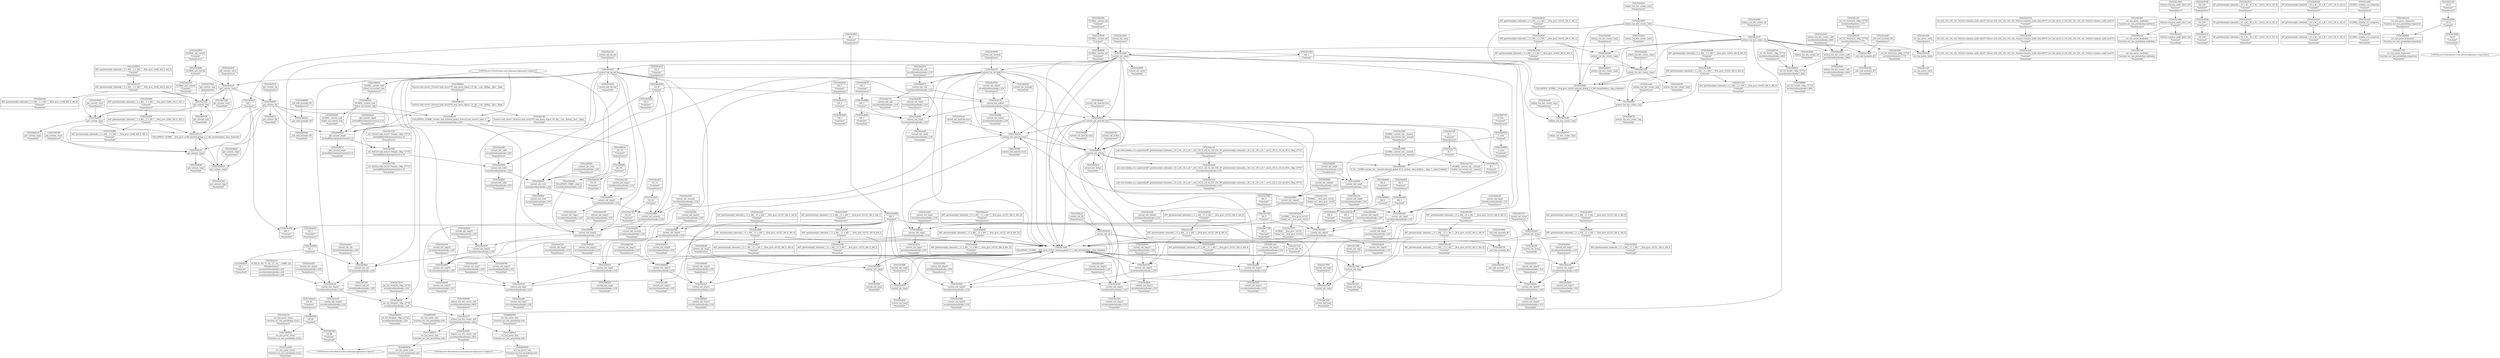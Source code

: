 digraph {
	CE0x7444a40 [shape=record,shape=Mrecord,label="{CE0x7444a40|i16_49|*Constant*|*SummSource*}"]
	CE0x54e6470 [shape=record,shape=Mrecord,label="{CE0x54e6470|selinux_tun_dev_create:_tmp2|*SummSink*}"]
	CE0x54c1640 [shape=record,shape=Mrecord,label="{CE0x54c1640|%struct.common_audit_data*_null|*Constant*}"]
	CE0x54e7510 [shape=record,shape=Mrecord,label="{CE0x54e7510|GLOBAL:___llvm_gcov_ctr125|Global_var:__llvm_gcov_ctr125|*SummSource*}"]
	CE0x54f1ef0 [shape=record,shape=Mrecord,label="{CE0x54f1ef0|current_sid:_if.end|*SummSink*}"]
	CE0x54cea60 [shape=record,shape=Mrecord,label="{CE0x54cea60|current_sid:_tmp7|security/selinux/hooks.c,218|*SummSink*}"]
	CE0x54e9100 [shape=record,shape=Mrecord,label="{CE0x54e9100|current_sid:_tmp22|security/selinux/hooks.c,218|*SummSource*}"]
	CE0x54cf9c0 [shape=record,shape=Mrecord,label="{CE0x54cf9c0|i64_1|*Constant*}"]
	CE0x54c1ae0 [shape=record,shape=Mrecord,label="{CE0x54c1ae0|selinux_tun_dev_create:_tmp|*SummSource*}"]
	CE0x54fe560 [shape=record,shape=Mrecord,label="{CE0x54fe560|i16_49|*Constant*|*SummSink*}"]
	CE0x54e7670 [shape=record,shape=Mrecord,label="{CE0x54e7670|GLOBAL:___llvm_gcov_ctr125|Global_var:__llvm_gcov_ctr125|*SummSink*}"]
	CE0x54ea4e0 [shape=record,shape=Mrecord,label="{CE0x54ea4e0|i32_22|*Constant*}"]
	CE0x54cbbf0 [shape=record,shape=Mrecord,label="{CE0x54cbbf0|i64_2|*Constant*|*SummSink*}"]
	CE0x54e99a0 [shape=record,shape=Mrecord,label="{CE0x54e99a0|i32_1|*Constant*}"]
	CE0x54c8700 [shape=record,shape=Mrecord,label="{CE0x54c8700|i32_218|*Constant*|*SummSource*}"]
	CE0x54d1120 [shape=record,shape=Mrecord,label="{CE0x54d1120|current_sid:_tmp21|security/selinux/hooks.c,218|*SummSource*}"]
	CE0x54dbe20 [shape=record,shape=Mrecord,label="{CE0x54dbe20|i8_1|*Constant*|*SummSink*}"]
	CE0x54e0b50 [shape=record,shape=Mrecord,label="{CE0x54e0b50|selinux_tun_dev_create:_entry|*SummSource*}"]
	CE0x54ca0e0 [shape=record,shape=Mrecord,label="{CE0x54ca0e0|current_sid:_tmp3|*SummSink*}"]
	CE0x54d0620 [shape=record,shape=Mrecord,label="{CE0x54d0620|i1_true|*Constant*}"]
	CE0x54e5f80 [shape=record,shape=Mrecord,label="{CE0x54e5f80|i8*_getelementptr_inbounds_(_45_x_i8_,_45_x_i8_*_.str12,_i32_0,_i32_0)|*Constant*|*SummSink*}"]
	CE0x54fadc0 [shape=record,shape=Mrecord,label="{CE0x54fadc0|%struct.common_audit_data*_null|*Constant*|*SummSink*}"]
	CE0x54d1660 [shape=record,shape=Mrecord,label="{CE0x54d1660|current_sid:_tmp11|security/selinux/hooks.c,218|*SummSink*}"]
	CE0x54e8e60 [shape=record,shape=Mrecord,label="{CE0x54e8e60|COLLAPSED:_CMRE:_elem_0::|security/selinux/hooks.c,218}"]
	CE0x54c3b40 [shape=record,shape=Mrecord,label="{CE0x54c3b40|i64*_getelementptr_inbounds_(_2_x_i64_,_2_x_i64_*___llvm_gcov_ctr410,_i64_0,_i64_0)|*Constant*}"]
	CE0x54d0780 [shape=record,shape=Mrecord,label="{CE0x54d0780|i1_true|*Constant*|*SummSource*}"]
	CE0x54ca500 [shape=record,shape=Mrecord,label="{CE0x54ca500|i64_1|*Constant*|*SummSink*}"]
	CE0x54e8a60 [shape=record,shape=Mrecord,label="{CE0x54e8a60|GLOBAL:_current_task|Global_var:current_task|*SummSink*}"]
	CE0x54ce930 [shape=record,shape=Mrecord,label="{CE0x54ce930|current_sid:_tmp7|security/selinux/hooks.c,218|*SummSource*}"]
	CE0x54eb310 [shape=record,shape=Mrecord,label="{CE0x54eb310|0:_i32,_4:_i32,_8:_i32,_12:_i32,_:_CMRE_4,8_|*MultipleSource*|security/selinux/hooks.c,218|security/selinux/hooks.c,218|security/selinux/hooks.c,220}"]
	CE0x5506310 [shape=record,shape=Mrecord,label="{CE0x5506310|get_current:_tmp2}"]
	CE0x54eb120 [shape=record,shape=Mrecord,label="{CE0x54eb120|i64*_getelementptr_inbounds_(_2_x_i64_,_2_x_i64_*___llvm_gcov_ctr98,_i64_0,_i64_0)|*Constant*}"]
	CE0x54c6f20 [shape=record,shape=Mrecord,label="{CE0x54c6f20|i64*_getelementptr_inbounds_(_11_x_i64_,_11_x_i64_*___llvm_gcov_ctr125,_i64_0,_i64_6)|*Constant*|*SummSink*}"]
	CE0x54e4d40 [shape=record,shape=Mrecord,label="{CE0x54e4d40|i32_0|*Constant*}"]
	CE0x54f1c80 [shape=record,shape=Mrecord,label="{CE0x54f1c80|%struct.task_struct*_(%struct.task_struct**)*_asm_movq_%gs:$_1:P_,$0_,_r,im,_dirflag_,_fpsr_,_flags_|*SummSink*}"]
	CE0x54e9780 [shape=record,shape=Mrecord,label="{CE0x54e9780|current_sid:_tmp23|security/selinux/hooks.c,218|*SummSink*}"]
	CE0x54c85d0 [shape=record,shape=Mrecord,label="{CE0x54c85d0|i32_218|*Constant*}"]
	CE0x54d4260 [shape=record,shape=Mrecord,label="{CE0x54d4260|selinux_tun_dev_create:_tmp2}"]
	CE0x54c1820 [shape=record,shape=Mrecord,label="{CE0x54c1820|current_sid:_entry|*SummSource*}"]
	CE0x54c0990 [shape=record,shape=Mrecord,label="{CE0x54c0990|current_sid:_entry|*SummSink*}"]
	CE0x54cb830 [shape=record,shape=Mrecord,label="{CE0x54cb830|i64*_getelementptr_inbounds_(_11_x_i64_,_11_x_i64_*___llvm_gcov_ctr125,_i64_0,_i64_9)|*Constant*|*SummSource*}"]
	CE0x54e7920 [shape=record,shape=Mrecord,label="{CE0x54e7920|selinux_tun_dev_create:_tmp3}"]
	CE0x54f23a0 [shape=record,shape=Mrecord,label="{CE0x54f23a0|current_sid:_do.body|*SummSink*}"]
	CE0x54cd7c0 [shape=record,shape=Mrecord,label="{CE0x54cd7c0|i64_2|*Constant*}"]
	CE0x54f0460 [shape=record,shape=Mrecord,label="{CE0x54f0460|current_sid:_cred|security/selinux/hooks.c,218|*SummSource*}"]
	CE0x54d4060 [shape=record,shape=Mrecord,label="{CE0x54d4060|i64*_getelementptr_inbounds_(_11_x_i64_,_11_x_i64_*___llvm_gcov_ctr125,_i64_0,_i64_8)|*Constant*|*SummSink*}"]
	CE0x6893f90 [shape=record,shape=Mrecord,label="{CE0x6893f90|avc_has_perm:_ssid|Function::avc_has_perm&Arg::ssid::|*SummSource*}"]
	CE0x54f8bb0 [shape=record,shape=Mrecord,label="{CE0x54f8bb0|i64_4|*Constant*}"]
	CE0x54cbc60 [shape=record,shape=Mrecord,label="{CE0x54cbc60|current_sid:_tmp4|security/selinux/hooks.c,218|*SummSource*}"]
	CE0x54cfef0 [shape=record,shape=Mrecord,label="{CE0x54cfef0|i32_(i32,_i32,_i16,_i32,_%struct.common_audit_data*)*_bitcast_(i32_(i32,_i32,_i16,_i32,_%struct.common_audit_data.495*)*_avc_has_perm_to_i32_(i32,_i32,_i16,_i32,_%struct.common_audit_data*)*)|*Constant*}"]
	CE0x54cb0e0 [shape=record,shape=Mrecord,label="{CE0x54cb0e0|current_sid:_do.end}"]
	CE0x54db840 [shape=record,shape=Mrecord,label="{CE0x54db840|current_sid:_tmp13|security/selinux/hooks.c,218}"]
	CE0x54d9900 [shape=record,shape=Mrecord,label="{CE0x54d9900|_call_void_mcount()_#3|*SummSink*}"]
	CE0x54e5360 [shape=record,shape=Mrecord,label="{CE0x54e5360|get_current:_entry|*SummSink*}"]
	CE0x54e23f0 [shape=record,shape=Mrecord,label="{CE0x54e23f0|i8_1|*Constant*|*SummSource*}"]
	CE0x54d02f0 [shape=record,shape=Mrecord,label="{CE0x54d02f0|_ret_i32_%tmp24,_!dbg_!27742|security/selinux/hooks.c,220}"]
	CE0x54e3a70 [shape=record,shape=Mrecord,label="{CE0x54e3a70|selinux_tun_dev_create:_call|security/selinux/hooks.c,4652}"]
	CE0x54f8b40 [shape=record,shape=Mrecord,label="{CE0x54f8b40|current_sid:_tmp5|security/selinux/hooks.c,218}"]
	CE0x54e6670 [shape=record,shape=Mrecord,label="{CE0x54e6670|current_sid:_tmp20|security/selinux/hooks.c,218|*SummSink*}"]
	CE0x54c2b30 [shape=record,shape=Mrecord,label="{CE0x54c2b30|avc_has_perm:_tclass|Function::avc_has_perm&Arg::tclass::|*SummSink*}"]
	CE0x54cfbe0 [shape=record,shape=Mrecord,label="{CE0x54cfbe0|current_sid:_land.lhs.true|*SummSource*}"]
	CE0x54c9880 [shape=record,shape=Mrecord,label="{CE0x54c9880|i64_3|*Constant*}"]
	CE0x54f4940 [shape=record,shape=Mrecord,label="{CE0x54f4940|current_sid:_tmp9|security/selinux/hooks.c,218}"]
	CE0x54e3720 [shape=record,shape=Mrecord,label="{CE0x54e3720|GLOBAL:_current_sid.__warned|Global_var:current_sid.__warned|*SummSink*}"]
	CE0x54e0830 [shape=record,shape=Mrecord,label="{CE0x54e0830|current_sid:_tmp15|security/selinux/hooks.c,218|*SummSource*}"]
	CE0x54e2060 [shape=record,shape=Mrecord,label="{CE0x54e2060|current_sid:_tmp16|security/selinux/hooks.c,218|*SummSink*}"]
	CE0x54ef360 [shape=record,shape=Mrecord,label="{CE0x54ef360|i64*_getelementptr_inbounds_(_2_x_i64_,_2_x_i64_*___llvm_gcov_ctr98,_i64_0,_i64_1)|*Constant*}"]
	CE0x54f1e30 [shape=record,shape=Mrecord,label="{CE0x54f1e30|current_sid:_if.end|*SummSource*}"]
	CE0x54d08f0 [shape=record,shape=Mrecord,label="{CE0x54d08f0|i1_true|*Constant*|*SummSink*}"]
	CE0x54e2bc0 [shape=record,shape=Mrecord,label="{CE0x54e2bc0|get_current:_entry|*SummSource*}"]
	CE0x54ff7c0 [shape=record,shape=Mrecord,label="{CE0x54ff7c0|_ret_i32_%call1,_!dbg_!27714|security/selinux/hooks.c,4661|*SummSource*}"]
	CE0x54eee10 [shape=record,shape=Mrecord,label="{CE0x54eee10|current_sid:_tmp24|security/selinux/hooks.c,220|*SummSink*}"]
	CE0x54bd900 [shape=record,shape=Mrecord,label="{CE0x54bd900|GLOBAL:_current_sid|*Constant*|*SummSink*}"]
	CE0x54e5f10 [shape=record,shape=Mrecord,label="{CE0x54e5f10|i8*_getelementptr_inbounds_(_45_x_i8_,_45_x_i8_*_.str12,_i32_0,_i32_0)|*Constant*|*SummSource*}"]
	CE0x54c4380 [shape=record,shape=Mrecord,label="{CE0x54c4380|selinux_tun_dev_create:_call|security/selinux/hooks.c,4652|*SummSink*}"]
	CE0x5542980 [shape=record,shape=Mrecord,label="{CE0x5542980|i64*_getelementptr_inbounds_(_2_x_i64_,_2_x_i64_*___llvm_gcov_ctr98,_i64_0,_i64_1)|*Constant*|*SummSink*}"]
	CE0x54c5360 [shape=record,shape=Mrecord,label="{CE0x54c5360|current_sid:_tmp}"]
	CE0x54da5e0 [shape=record,shape=Mrecord,label="{CE0x54da5e0|current_sid:_call|security/selinux/hooks.c,218|*SummSource*}"]
	CE0x54deae0 [shape=record,shape=Mrecord,label="{CE0x54deae0|i64*_getelementptr_inbounds_(_11_x_i64_,_11_x_i64_*___llvm_gcov_ctr125,_i64_0,_i64_10)|*Constant*|*SummSource*}"]
	CE0x54c60c0 [shape=record,shape=Mrecord,label="{CE0x54c60c0|current_sid:_tmp6|security/selinux/hooks.c,218}"]
	CE0x54cc220 [shape=record,shape=Mrecord,label="{CE0x54cc220|avc_has_perm:_entry|*SummSink*}"]
	CE0x54bde80 [shape=record,shape=Mrecord,label="{CE0x54bde80|i64*_getelementptr_inbounds_(_2_x_i64_,_2_x_i64_*___llvm_gcov_ctr410,_i64_0,_i64_0)|*Constant*|*SummSource*}"]
	CE0x54e6fd0 [shape=record,shape=Mrecord,label="{CE0x54e6fd0|current_sid:_tmp8|security/selinux/hooks.c,218}"]
	"CONST[source:0(mediator),value:2(dynamic)][purpose:{object}]"
	CE0x54c8300 [shape=record,shape=Mrecord,label="{CE0x54c8300|i8*_getelementptr_inbounds_(_25_x_i8_,_25_x_i8_*_.str3,_i32_0,_i32_0)|*Constant*|*SummSource*}"]
	CE0x54c5590 [shape=record,shape=Mrecord,label="{CE0x54c5590|i64*_getelementptr_inbounds_(_11_x_i64_,_11_x_i64_*___llvm_gcov_ctr125,_i64_0,_i64_1)|*Constant*}"]
	CE0x54d4df0 [shape=record,shape=Mrecord,label="{CE0x54d4df0|i64*_getelementptr_inbounds_(_11_x_i64_,_11_x_i64_*___llvm_gcov_ctr125,_i64_0,_i64_10)|*Constant*|*SummSink*}"]
	"CONST[source:2(external),value:2(dynamic)][purpose:{subject}]"
	CE0x54d0fc0 [shape=record,shape=Mrecord,label="{CE0x54d0fc0|current_sid:_tmp21|security/selinux/hooks.c,218}"]
	CE0x54e7800 [shape=record,shape=Mrecord,label="{CE0x54e7800|i64_0|*Constant*|*SummSource*}"]
	CE0x54f4ac0 [shape=record,shape=Mrecord,label="{CE0x54f4ac0|current_sid:_tmp9|security/selinux/hooks.c,218|*SummSink*}"]
	CE0x54c9f30 [shape=record,shape=Mrecord,label="{CE0x54c9f30|current_sid:_tmp3}"]
	CE0x54c5e50 [shape=record,shape=Mrecord,label="{CE0x54c5e50|current_sid:_tmp5|security/selinux/hooks.c,218|*SummSink*}"]
	CE0x54cc6f0 [shape=record,shape=Mrecord,label="{CE0x54cc6f0|i64*_getelementptr_inbounds_(_11_x_i64_,_11_x_i64_*___llvm_gcov_ctr125,_i64_0,_i64_8)|*Constant*}"]
	CE0x54ce600 [shape=record,shape=Mrecord,label="{CE0x54ce600|i64_1|*Constant*}"]
	CE0x54c49b0 [shape=record,shape=Mrecord,label="{CE0x54c49b0|COLLAPSED:_GCMRE___llvm_gcov_ctr410_internal_global_2_x_i64_zeroinitializer:_elem_0:default:}"]
	CE0x54edfa0 [shape=record,shape=Mrecord,label="{CE0x54edfa0|current_sid:_sid|security/selinux/hooks.c,220}"]
	CE0x54f16b0 [shape=record,shape=Mrecord,label="{CE0x54f16b0|i32_0|*Constant*|*SummSink*}"]
	CE0x54da750 [shape=record,shape=Mrecord,label="{CE0x54da750|current_sid:_call|security/selinux/hooks.c,218|*SummSink*}"]
	CE0x54e95b0 [shape=record,shape=Mrecord,label="{CE0x54e95b0|current_sid:_tmp23|security/selinux/hooks.c,218|*SummSource*}"]
	CE0x54d24f0 [shape=record,shape=Mrecord,label="{CE0x54d24f0|GLOBAL:_lockdep_rcu_suspicious|*Constant*|*SummSink*}"]
	CE0x54c2270 [shape=record,shape=Mrecord,label="{CE0x54c2270|selinux_tun_dev_create:_bb}"]
	CE0x5501bc0 [shape=record,shape=Mrecord,label="{CE0x5501bc0|current_sid:_if.end}"]
	CE0x54f2530 [shape=record,shape=Mrecord,label="{CE0x54f2530|get_current:_tmp|*SummSink*}"]
	CE0x54ccd50 [shape=record,shape=Mrecord,label="{CE0x54ccd50|current_sid:_tmp12|security/selinux/hooks.c,218|*SummSink*}"]
	CE0x54ebae0 [shape=record,shape=Mrecord,label="{CE0x54ebae0|get_current:_tmp4|./arch/x86/include/asm/current.h,14|*SummSource*}"]
	CE0x54d4fd0 [shape=record,shape=Mrecord,label="{CE0x54d4fd0|current_sid:_tmp20|security/selinux/hooks.c,218}"]
	CE0x54f5130 [shape=record,shape=Mrecord,label="{CE0x54f5130|i64*_getelementptr_inbounds_(_11_x_i64_,_11_x_i64_*___llvm_gcov_ctr125,_i64_0,_i64_0)|*Constant*}"]
	CE0x54d5980 [shape=record,shape=Mrecord,label="{CE0x54d5980|current_sid:_tmp2}"]
	CE0x54c98f0 [shape=record,shape=Mrecord,label="{CE0x54c98f0|current_sid:_tobool|security/selinux/hooks.c,218|*SummSink*}"]
	CE0x54e6900 [shape=record,shape=Mrecord,label="{CE0x54e6900|current_sid:_call4|security/selinux/hooks.c,218}"]
	CE0x54fc140 [shape=record,shape=Mrecord,label="{CE0x54fc140|_ret_i32_%retval.0,_!dbg_!27728|security/selinux/avc.c,775|*SummSource*}"]
	CE0x54e0320 [shape=record,shape=Mrecord,label="{CE0x54e0320|current_sid:_tmp6|security/selinux/hooks.c,218|*SummSource*}"]
	CE0x54f0bb0 [shape=record,shape=Mrecord,label="{CE0x54f0bb0|current_sid:_tmp14|security/selinux/hooks.c,218|*SummSink*}"]
	CE0x54c93c0 [shape=record,shape=Mrecord,label="{CE0x54c93c0|current_sid:_tmp18|security/selinux/hooks.c,218|*SummSource*}"]
	CE0x54d1a30 [shape=record,shape=Mrecord,label="{CE0x54d1a30|current_sid:_tmp8|security/selinux/hooks.c,218|*SummSink*}"]
	CE0x54d18a0 [shape=record,shape=Mrecord,label="{CE0x54d18a0|avc_has_perm:_entry}"]
	CE0x54ef130 [shape=record,shape=Mrecord,label="{CE0x54ef130|get_current:_bb|*SummSource*}"]
	CE0x54de5a0 [shape=record,shape=Mrecord,label="{CE0x54de5a0|current_sid:_tmp19|security/selinux/hooks.c,218|*SummSource*}"]
	CE0x54e0c80 [shape=record,shape=Mrecord,label="{CE0x54e0c80|_call_void_mcount()_#3|*SummSink*}"]
	CE0x54cbcd0 [shape=record,shape=Mrecord,label="{CE0x54cbcd0|current_sid:_tmp4|security/selinux/hooks.c,218|*SummSink*}"]
	CE0x54c5440 [shape=record,shape=Mrecord,label="{CE0x54c5440|COLLAPSED:_GCMRE___llvm_gcov_ctr125_internal_global_11_x_i64_zeroinitializer:_elem_0:default:}"]
	CE0x54ccae0 [shape=record,shape=Mrecord,label="{CE0x54ccae0|current_sid:_tmp11|security/selinux/hooks.c,218|*SummSource*}"]
	CE0x5500a10 [shape=record,shape=Mrecord,label="{CE0x5500a10|current_sid:_bb|*SummSource*}"]
	CE0x54eec30 [shape=record,shape=Mrecord,label="{CE0x54eec30|current_sid:_tmp24|security/selinux/hooks.c,220}"]
	CE0x5506380 [shape=record,shape=Mrecord,label="{CE0x5506380|get_current:_tmp2|*SummSource*}"]
	CE0x54f00f0 [shape=record,shape=Mrecord,label="{CE0x54f00f0|i32_78|*Constant*}"]
	CE0x6b6f360 [shape=record,shape=Mrecord,label="{CE0x6b6f360|avc_has_perm:_tsid|Function::avc_has_perm&Arg::tsid::|*SummSink*}"]
	CE0x54c8960 [shape=record,shape=Mrecord,label="{CE0x54c8960|current_sid:_tobool1|security/selinux/hooks.c,218|*SummSource*}"]
	CE0x54da020 [shape=record,shape=Mrecord,label="{CE0x54da020|_call_void_mcount()_#3}"]
	CE0x5501b50 [shape=record,shape=Mrecord,label="{CE0x5501b50|current_sid:_bb}"]
	CE0x54e7790 [shape=record,shape=Mrecord,label="{CE0x54e7790|i64_0|*Constant*|*SummSink*}"]
	CE0x54bf290 [shape=record,shape=Mrecord,label="{CE0x54bf290|selinux_tun_dev_create:_tmp2|*SummSource*}"]
	CE0x54e05c0 [shape=record,shape=Mrecord,label="{CE0x54e05c0|current_sid:_tmp7|security/selinux/hooks.c,218}"]
	CE0x54ee940 [shape=record,shape=Mrecord,label="{CE0x54ee940|i64*_getelementptr_inbounds_(_2_x_i64_,_2_x_i64_*___llvm_gcov_ctr98,_i64_0,_i64_0)|*Constant*|*SummSink*}"]
	CE0x54cb290 [shape=record,shape=Mrecord,label="{CE0x54cb290|current_sid:_do.end|*SummSink*}"]
	CE0x54d1220 [shape=record,shape=Mrecord,label="{CE0x54d1220|current_sid:_tmp21|security/selinux/hooks.c,218|*SummSink*}"]
	CE0x5537da0 [shape=record,shape=Mrecord,label="{CE0x5537da0|get_current:_tmp}"]
	CE0x54c0920 [shape=record,shape=Mrecord,label="{CE0x54c0920|selinux_tun_dev_create:_entry}"]
	CE0x54c83e0 [shape=record,shape=Mrecord,label="{CE0x54c83e0|i8*_getelementptr_inbounds_(_25_x_i8_,_25_x_i8_*_.str3,_i32_0,_i32_0)|*Constant*|*SummSink*}"]
	CE0x54ef210 [shape=record,shape=Mrecord,label="{CE0x54ef210|get_current:_bb|*SummSink*}"]
	CE0x54ddd20 [shape=record,shape=Mrecord,label="{CE0x54ddd20|current_sid:_tmp8|security/selinux/hooks.c,218|*SummSource*}"]
	CE0x4dc2140 [shape=record,shape=Mrecord,label="{CE0x4dc2140|i32_8|*Constant*|*SummSource*}"]
	CE0x54c4fe0 [shape=record,shape=Mrecord,label="{CE0x54c4fe0|i64_1|*Constant*|*SummSource*}"]
	CE0x74449d0 [shape=record,shape=Mrecord,label="{CE0x74449d0|avc_has_perm:_tclass|Function::avc_has_perm&Arg::tclass::}"]
	CE0x54c0560 [shape=record,shape=Mrecord,label="{CE0x54c0560|GLOBAL:_current_sid|*Constant*}"]
	CE0x54f17b0 [shape=record,shape=Mrecord,label="{CE0x54f17b0|i64_0|*Constant*}"]
	CE0x54c2c90 [shape=record,shape=Mrecord,label="{CE0x54c2c90|i64*_getelementptr_inbounds_(_2_x_i64_,_2_x_i64_*___llvm_gcov_ctr410,_i64_0,_i64_1)|*Constant*|*SummSink*}"]
	CE0x54c1e50 [shape=record,shape=Mrecord,label="{CE0x54c1e50|i64*_getelementptr_inbounds_(_2_x_i64_,_2_x_i64_*___llvm_gcov_ctr410,_i64_0,_i64_0)|*Constant*|*SummSink*}"]
	CE0x54cd3e0 [shape=record,shape=Mrecord,label="{CE0x54cd3e0|current_sid:_tmp17|security/selinux/hooks.c,218|*SummSource*}"]
	CE0x54f01d0 [shape=record,shape=Mrecord,label="{CE0x54f01d0|i32_78|*Constant*|*SummSource*}"]
	CE0x54ddb40 [shape=record,shape=Mrecord,label="{CE0x54ddb40|0:_i8,_:_GCMR_current_sid.__warned_internal_global_i8_0,_section_.data.unlikely_,_align_1:_elem_0:default:}"]
	CE0x54daeb0 [shape=record,shape=Mrecord,label="{CE0x54daeb0|i64_5|*Constant*}"]
	CE0x5503ff0 [shape=record,shape=Mrecord,label="{CE0x5503ff0|current_sid:_land.lhs.true2|*SummSink*}"]
	CE0x54e6bf0 [shape=record,shape=Mrecord,label="{CE0x54e6bf0|current_sid:_call4|security/selinux/hooks.c,218|*SummSink*}"]
	CE0x54bdc70 [shape=record,shape=Mrecord,label="{CE0x54bdc70|selinux_tun_dev_create:_tmp|*SummSink*}"]
	CE0x54c8820 [shape=record,shape=Mrecord,label="{CE0x54c8820|current_sid:_tobool1|security/selinux/hooks.c,218}"]
	CE0x54d01e0 [shape=record,shape=Mrecord,label="{CE0x54d01e0|get_current:_tmp1|*SummSink*}"]
	CE0x6894030 [shape=record,shape=Mrecord,label="{CE0x6894030|avc_has_perm:_ssid|Function::avc_has_perm&Arg::ssid::|*SummSink*}"]
	CE0x54eb620 [shape=record,shape=Mrecord,label="{CE0x54eb620|get_current:_tmp3}"]
	CE0x54e35f0 [shape=record,shape=Mrecord,label="{CE0x54e35f0|GLOBAL:_current_sid.__warned|Global_var:current_sid.__warned|*SummSource*}"]
	CE0x54c4b10 [shape=record,shape=Mrecord,label="{CE0x54c4b10|i64*_getelementptr_inbounds_(_2_x_i64_,_2_x_i64_*___llvm_gcov_ctr410,_i64_0,_i64_1)|*Constant*|*SummSource*}"]
	CE0x5502eb0 [shape=record,shape=Mrecord,label="{CE0x5502eb0|current_sid:_land.lhs.true2}"]
	CE0x54cacf0 [shape=record,shape=Mrecord,label="{CE0x54cacf0|GLOBAL:_lockdep_rcu_suspicious|*Constant*}"]
	CE0x54ef000 [shape=record,shape=Mrecord,label="{CE0x54ef000|get_current:_bb}"]
	CE0x54ccea0 [shape=record,shape=Mrecord,label="{CE0x54ccea0|i32_(i32,_i32,_i16,_i32,_%struct.common_audit_data*)*_bitcast_(i32_(i32,_i32,_i16,_i32,_%struct.common_audit_data.495*)*_avc_has_perm_to_i32_(i32,_i32,_i16,_i32,_%struct.common_audit_data*)*)|*Constant*|*SummSink*}"]
	CE0x54c3670 [shape=record,shape=Mrecord,label="{CE0x54c3670|_ret_i32_%tmp24,_!dbg_!27742|security/selinux/hooks.c,220|*SummSource*}"]
	CE0x54e3490 [shape=record,shape=Mrecord,label="{CE0x54e3490|GLOBAL:_current_sid.__warned|Global_var:current_sid.__warned}"]
	CE0x54be1f0 [shape=record,shape=Mrecord,label="{CE0x54be1f0|avc_has_perm:_tclass|Function::avc_has_perm&Arg::tclass::|*SummSource*}"]
	CE0x54f6830 [shape=record,shape=Mrecord,label="{CE0x54f6830|GLOBAL:_current_task|Global_var:current_task|*SummSource*}"]
	CE0x54f02f0 [shape=record,shape=Mrecord,label="{CE0x54f02f0|current_sid:_cred|security/selinux/hooks.c,218}"]
	CE0x54c5de0 [shape=record,shape=Mrecord,label="{CE0x54c5de0|current_sid:_tmp5|security/selinux/hooks.c,218|*SummSource*}"]
	CE0x54ea9f0 [shape=record,shape=Mrecord,label="{CE0x54ea9f0|current_sid:_security|security/selinux/hooks.c,218|*SummSink*}"]
	CE0x54cd660 [shape=record,shape=Mrecord,label="{CE0x54cd660|current_sid:_tmp19|security/selinux/hooks.c,218}"]
	CE0x54ce520 [shape=record,shape=Mrecord,label="{CE0x54ce520|current_sid:_tmp|*SummSink*}"]
	CE0x54c4640 [shape=record,shape=Mrecord,label="{CE0x54c4640|selinux_tun_dev_create:_bb|*SummSink*}"]
	CE0x54cfb10 [shape=record,shape=Mrecord,label="{CE0x54cfb10|current_sid:_land.lhs.true}"]
	CE0x54c5600 [shape=record,shape=Mrecord,label="{CE0x54c5600|i64*_getelementptr_inbounds_(_11_x_i64_,_11_x_i64_*___llvm_gcov_ctr125,_i64_0,_i64_1)|*Constant*|*SummSource*}"]
	CE0x54d5c50 [shape=record,shape=Mrecord,label="{CE0x54d5c50|_call_void_mcount()_#3}"]
	CE0x54e8f90 [shape=record,shape=Mrecord,label="{CE0x54e8f90|current_sid:_tmp22|security/selinux/hooks.c,218}"]
	CE0x54d0560 [shape=record,shape=Mrecord,label="{CE0x54d0560|selinux_tun_dev_create:_call|security/selinux/hooks.c,4652|*SummSource*}"]
	CE0x54e08a0 [shape=record,shape=Mrecord,label="{CE0x54e08a0|current_sid:_tmp15|security/selinux/hooks.c,218|*SummSink*}"]
	CE0x54c9fd0 [shape=record,shape=Mrecord,label="{CE0x54c9fd0|current_sid:_tmp3|*SummSource*}"]
	CE0x54dcd10 [shape=record,shape=Mrecord,label="{CE0x54dcd10|i32_218|*Constant*|*SummSink*}"]
	CE0x54cbb10 [shape=record,shape=Mrecord,label="{CE0x54cbb10|i64_2|*Constant*|*SummSource*}"]
	CE0x54e07c0 [shape=record,shape=Mrecord,label="{CE0x54e07c0|current_sid:_tmp15|security/selinux/hooks.c,218}"]
	CE0x4dc2060 [shape=record,shape=Mrecord,label="{CE0x4dc2060|i32_8|*Constant*}"]
	CE0x54f4ff0 [shape=record,shape=Mrecord,label="{CE0x54f4ff0|current_sid:_land.lhs.true|*SummSink*}"]
	CE0x54dafe0 [shape=record,shape=Mrecord,label="{CE0x54dafe0|i64_5|*Constant*|*SummSource*}"]
	CE0x54ea0f0 [shape=record,shape=Mrecord,label="{CE0x54ea0f0|current_sid:_tmp11|security/selinux/hooks.c,218}"]
	CE0x54c7240 [shape=record,shape=Mrecord,label="{CE0x54c7240|selinux_tun_dev_create:_tmp1}"]
	CE0x54c97e0 [shape=record,shape=Mrecord,label="{CE0x54c97e0|current_sid:_tobool|security/selinux/hooks.c,218|*SummSource*}"]
	CE0x54ea860 [shape=record,shape=Mrecord,label="{CE0x54ea860|current_sid:_security|security/selinux/hooks.c,218}"]
	CE0x54f47d0 [shape=record,shape=Mrecord,label="{CE0x54f47d0|i64_5|*Constant*|*SummSink*}"]
	CE0x54bd460 [shape=record,shape=Mrecord,label="{CE0x54bd460|_ret_i32_%tmp24,_!dbg_!27742|security/selinux/hooks.c,220|*SummSink*}"]
	CE0x54c7870 [shape=record,shape=Mrecord,label="{CE0x54c7870|current_sid:_tmp1|*SummSource*}"]
	CE0x54cfe80 [shape=record,shape=Mrecord,label="{CE0x54cfe80|selinux_tun_dev_create:_call1|security/selinux/hooks.c,4661|*SummSink*}"]
	CE0x54ea5c0 [shape=record,shape=Mrecord,label="{CE0x54ea5c0|i32_22|*Constant*|*SummSource*}"]
	CE0x5501c30 [shape=record,shape=Mrecord,label="{CE0x5501c30|i64*_getelementptr_inbounds_(_11_x_i64_,_11_x_i64_*___llvm_gcov_ctr125,_i64_0,_i64_0)|*Constant*|*SummSink*}"]
	CE0x55063f0 [shape=record,shape=Mrecord,label="{CE0x55063f0|get_current:_tmp2|*SummSink*}"]
	CE0x54d9800 [shape=record,shape=Mrecord,label="{CE0x54d9800|_call_void_mcount()_#3|*SummSource*}"]
	CE0x54f4a50 [shape=record,shape=Mrecord,label="{CE0x54f4a50|current_sid:_tmp9|security/selinux/hooks.c,218|*SummSource*}"]
	CE0x54c8240 [shape=record,shape=Mrecord,label="{CE0x54c8240|i8*_getelementptr_inbounds_(_25_x_i8_,_25_x_i8_*_.str3,_i32_0,_i32_0)|*Constant*}"]
	CE0x54eade0 [shape=record,shape=Mrecord,label="{CE0x54eade0|current_sid:_sid|security/selinux/hooks.c,220|*SummSource*}"]
	CE0x54df740 [shape=record,shape=Mrecord,label="{CE0x54df740|current_sid:_if.then|*SummSource*}"]
	CE0x54caf40 [shape=record,shape=Mrecord,label="{CE0x54caf40|GLOBAL:_lockdep_rcu_suspicious|*Constant*|*SummSource*}"]
	CE0x54c2be0 [shape=record,shape=Mrecord,label="{CE0x54c2be0|selinux_tun_dev_create:_entry|*SummSink*}"]
	CE0x54c53d0 [shape=record,shape=Mrecord,label="{CE0x54c53d0|current_sid:_tmp|*SummSource*}"]
	CE0x54e9e30 [shape=record,shape=Mrecord,label="{CE0x54e9e30|current_sid:_tmp10|security/selinux/hooks.c,218|*SummSink*}"]
	CE0x54e2800 [shape=record,shape=Mrecord,label="{CE0x54e2800|GLOBAL:_get_current|*Constant*|*SummSource*}"]
	CE0x54fd2e0 [shape=record,shape=Mrecord,label="{CE0x54fd2e0|_ret_i32_%call1,_!dbg_!27714|security/selinux/hooks.c,4661}"]
	CE0x54cd830 [shape=record,shape=Mrecord,label="{CE0x54cd830|i64_3|*Constant*|*SummSource*}"]
	CE0x54f64a0 [shape=record,shape=Mrecord,label="{CE0x54f64a0|%struct.task_struct*_(%struct.task_struct**)*_asm_movq_%gs:$_1:P_,$0_,_r,im,_dirflag_,_fpsr_,_flags_|*SummSource*}"]
	CE0x54be2a0 [shape=record,shape=Mrecord,label="{CE0x54be2a0|avc_has_perm:_requested|Function::avc_has_perm&Arg::requested::|*SummSource*}"]
	CE0x54cb660 [shape=record,shape=Mrecord,label="{CE0x54cb660|i64*_getelementptr_inbounds_(_11_x_i64_,_11_x_i64_*___llvm_gcov_ctr125,_i64_0,_i64_9)|*Constant*}"]
	"CONST[source:0(mediator),value:2(dynamic)][purpose:{subject}]"
	CE0x54cf080 [shape=record,shape=Mrecord,label="{CE0x54cf080|get_current:_tmp1|*SummSource*}"]
	CE0x54bdfe0 [shape=record,shape=Mrecord,label="{CE0x54bdfe0|selinux_tun_dev_create:_tmp}"]
	CE0x54cc8a0 [shape=record,shape=Mrecord,label="{CE0x54cc8a0|current_sid:_tmp14|security/selinux/hooks.c,218}"]
	CE0x54de270 [shape=record,shape=Mrecord,label="{CE0x54de270|current_sid:_do.body}"]
	CE0x54c2e60 [shape=record,shape=Mrecord,label="{CE0x54c2e60|_call_void_mcount()_#3|*SummSource*}"]
	CE0x54da570 [shape=record,shape=Mrecord,label="{CE0x54da570|current_sid:_call|security/selinux/hooks.c,218}"]
	CE0x54e2680 [shape=record,shape=Mrecord,label="{CE0x54e2680|GLOBAL:_get_current|*Constant*}"]
	CE0x55379b0 [shape=record,shape=Mrecord,label="{CE0x55379b0|get_current:_tmp|*SummSource*}"]
	CE0x54dc140 [shape=record,shape=Mrecord,label="{CE0x54dc140|_call_void_lockdep_rcu_suspicious(i8*_getelementptr_inbounds_(_25_x_i8_,_25_x_i8_*_.str3,_i32_0,_i32_0),_i32_218,_i8*_getelementptr_inbounds_(_45_x_i8_,_45_x_i8_*_.str12,_i32_0,_i32_0))_#10,_!dbg_!27727|security/selinux/hooks.c,218|*SummSource*}"]
	CE0x54d50f0 [shape=record,shape=Mrecord,label="{CE0x54d50f0|current_sid:_tmp20|security/selinux/hooks.c,218|*SummSource*}"]
	CE0x54df670 [shape=record,shape=Mrecord,label="{CE0x54df670|current_sid:_if.then}"]
	CE0x54edec0 [shape=record,shape=Mrecord,label="{CE0x54edec0|i32_1|*Constant*|*SummSink*}"]
	CE0x54c4a60 [shape=record,shape=Mrecord,label="{CE0x54c4a60|selinux_tun_dev_create:_tmp1|*SummSource*}"]
	CE0x54cd940 [shape=record,shape=Mrecord,label="{CE0x54cd940|i64_3|*Constant*|*SummSink*}"]
	CE0x54fc060 [shape=record,shape=Mrecord,label="{CE0x54fc060|avc_has_perm:_auditdata|Function::avc_has_perm&Arg::auditdata::|*SummSource*}"]
	CE0x54cfd70 [shape=record,shape=Mrecord,label="{CE0x54cfd70|get_current:_tmp1}"]
	CE0x54e2a30 [shape=record,shape=Mrecord,label="{CE0x54e2a30|GLOBAL:_get_current|*Constant*|*SummSink*}"]
	CE0x54f5200 [shape=record,shape=Mrecord,label="{CE0x54f5200|i64*_getelementptr_inbounds_(_11_x_i64_,_11_x_i64_*___llvm_gcov_ctr125,_i64_0,_i64_0)|*Constant*|*SummSource*}"]
	CE0x54be350 [shape=record,shape=Mrecord,label="{CE0x54be350|GLOBAL:_current_sid|*Constant*|*SummSource*}"]
	CE0x54bd9b0 [shape=record,shape=Mrecord,label="{CE0x54bd9b0|avc_has_perm:_requested|Function::avc_has_perm&Arg::requested::}"]
	CE0x54f0360 [shape=record,shape=Mrecord,label="{CE0x54f0360|current_sid:_sid|security/selinux/hooks.c,220|*SummSink*}"]
	CE0x54c9530 [shape=record,shape=Mrecord,label="{CE0x54c9530|current_sid:_tmp18|security/selinux/hooks.c,218|*SummSink*}"]
	CE0x54c1720 [shape=record,shape=Mrecord,label="{CE0x54c1720|avc_has_perm:_requested|Function::avc_has_perm&Arg::requested::|*SummSink*}"]
	CE0x54c92e0 [shape=record,shape=Mrecord,label="{CE0x54c92e0|current_sid:_tmp18|security/selinux/hooks.c,218}"]
	CE0x54dd4b0 [shape=record,shape=Mrecord,label="{CE0x54dd4b0|selinux_tun_dev_create:_tmp3|*SummSource*}"]
	CE0x54d1800 [shape=record,shape=Mrecord,label="{CE0x54d1800|current_sid:_tmp10|security/selinux/hooks.c,218|*SummSource*}"]
	CE0x54c6eb0 [shape=record,shape=Mrecord,label="{CE0x54c6eb0|current_sid:_tmp12|security/selinux/hooks.c,218}"]
	CE0x54dc1b0 [shape=record,shape=Mrecord,label="{CE0x54dc1b0|_call_void_lockdep_rcu_suspicious(i8*_getelementptr_inbounds_(_25_x_i8_,_25_x_i8_*_.str3,_i32_0,_i32_0),_i32_218,_i8*_getelementptr_inbounds_(_45_x_i8_,_45_x_i8_*_.str12,_i32_0,_i32_0))_#10,_!dbg_!27727|security/selinux/hooks.c,218|*SummSink*}"]
	CE0x54e3220 [shape=record,shape=Mrecord,label="{CE0x54e3220|i64*_getelementptr_inbounds_(_11_x_i64_,_11_x_i64_*___llvm_gcov_ctr125,_i64_0,_i64_6)|*Constant*|*SummSource*}"]
	CE0x54c4dd0 [shape=record,shape=Mrecord,label="{CE0x54c4dd0|selinux_tun_dev_create:_bb|*SummSource*}"]
	CE0x54fc1b0 [shape=record,shape=Mrecord,label="{CE0x54fc1b0|avc_has_perm:_auditdata|Function::avc_has_perm&Arg::auditdata::|*SummSink*}"]
	CE0x54efdd0 [shape=record,shape=Mrecord,label="{CE0x54efdd0|i64*_getelementptr_inbounds_(_2_x_i64_,_2_x_i64_*___llvm_gcov_ctr98,_i64_0,_i64_1)|*Constant*|*SummSource*}"]
	CE0x6b6f2f0 [shape=record,shape=Mrecord,label="{CE0x6b6f2f0|i16_49|*Constant*}"]
	CE0x54edd20 [shape=record,shape=Mrecord,label="{CE0x54edd20|i32_1|*Constant*|*SummSource*}"]
	CE0x54f49e0 [shape=record,shape=Mrecord,label="{CE0x54f49e0|i64_4|*Constant*|*SummSink*}"]
	CE0x54e6a80 [shape=record,shape=Mrecord,label="{CE0x54e6a80|current_sid:_call4|security/selinux/hooks.c,218|*SummSource*}"]
	CE0x54d40d0 [shape=record,shape=Mrecord,label="{CE0x54d40d0|i64*_getelementptr_inbounds_(_11_x_i64_,_11_x_i64_*___llvm_gcov_ctr125,_i64_0,_i64_8)|*Constant*|*SummSource*}"]
	CE0x54cb9c0 [shape=record,shape=Mrecord,label="{CE0x54cb9c0|i64*_getelementptr_inbounds_(_11_x_i64_,_11_x_i64_*___llvm_gcov_ctr125,_i64_0,_i64_9)|*Constant*|*SummSink*}"]
	CE0x54c2db0 [shape=record,shape=Mrecord,label="{CE0x54c2db0|current_sid:_entry}"]
	CE0x54faea0 [shape=record,shape=Mrecord,label="{CE0x54faea0|avc_has_perm:_auditdata|Function::avc_has_perm&Arg::auditdata::}"]
	CE0x54f62b0 [shape=record,shape=Mrecord,label="{CE0x54f62b0|GLOBAL:_current_task|Global_var:current_task}"]
	CE0x54cf490 [shape=record,shape=Mrecord,label="{CE0x54cf490|current_sid:_tmp16|security/selinux/hooks.c,218|*SummSource*}"]
	CE0x54eb780 [shape=record,shape=Mrecord,label="{CE0x54eb780|get_current:_tmp3|*SummSink*}"]
	CE0x54c4430 [shape=record,shape=Mrecord,label="{CE0x54c4430|i64*_getelementptr_inbounds_(_2_x_i64_,_2_x_i64_*___llvm_gcov_ctr410,_i64_0,_i64_1)|*Constant*}"]
	CE0x54f1820 [shape=record,shape=Mrecord,label="{CE0x54f1820|GLOBAL:___llvm_gcov_ctr125|Global_var:__llvm_gcov_ctr125}"]
	CE0x54cc290 [shape=record,shape=Mrecord,label="{CE0x54cc290|avc_has_perm:_entry|*SummSource*}"]
	CE0x6b6f280 [shape=record,shape=Mrecord,label="{CE0x6b6f280|avc_has_perm:_tsid|Function::avc_has_perm&Arg::tsid::|*SummSource*}"]
	CE0x54c3460 [shape=record,shape=Mrecord,label="{CE0x54c3460|i64_1|*Constant*}"]
	CE0x54fc0d0 [shape=record,shape=Mrecord,label="{CE0x54fc0d0|_ret_i32_%retval.0,_!dbg_!27728|security/selinux/avc.c,775|*SummSink*}"]
	CE0x54e9200 [shape=record,shape=Mrecord,label="{CE0x54e9200|current_sid:_tmp22|security/selinux/hooks.c,218|*SummSink*}"]
	CE0x54c8a90 [shape=record,shape=Mrecord,label="{CE0x54c8a90|current_sid:_tobool1|security/selinux/hooks.c,218|*SummSink*}"]
	CE0x54f0500 [shape=record,shape=Mrecord,label="{CE0x54f0500|current_sid:_cred|security/selinux/hooks.c,218|*SummSink*}"]
	CE0x54d0e40 [shape=record,shape=Mrecord,label="{CE0x54d0e40|COLLAPSED:_GCMRE_current_task_external_global_%struct.task_struct*:_elem_0::|security/selinux/hooks.c,218}"]
	CE0x54f63c0 [shape=record,shape=Mrecord,label="{CE0x54f63c0|%struct.task_struct*_(%struct.task_struct**)*_asm_movq_%gs:$_1:P_,$0_,_r,im,_dirflag_,_fpsr_,_flags_}"]
	CE0x54cc5f0 [shape=record,shape=Mrecord,label="{CE0x54cc5f0|current_sid:_tmp13|security/selinux/hooks.c,218|*SummSink*}"]
	CE0x54e5700 [shape=record,shape=Mrecord,label="{CE0x54e5700|_ret_%struct.task_struct*_%tmp4,_!dbg_!27714|./arch/x86/include/asm/current.h,14|*SummSink*}"]
	CE0x54f0160 [shape=record,shape=Mrecord,label="{CE0x54f0160|i32_78|*Constant*|*SummSink*}"]
	"CONST[source:0(mediator),value:0(static)][purpose:{operation}]"
	CE0x4dc20d0 [shape=record,shape=Mrecord,label="{CE0x4dc20d0|i32_8|*Constant*|*SummSink*}"]
	CE0x54eb6c0 [shape=record,shape=Mrecord,label="{CE0x54eb6c0|get_current:_tmp3|*SummSource*}"]
	CE0x5520970 [shape=record,shape=Mrecord,label="{CE0x5520970|i64*_getelementptr_inbounds_(_2_x_i64_,_2_x_i64_*___llvm_gcov_ctr98,_i64_0,_i64_0)|*Constant*|*SummSource*}"]
	CE0x54f0a40 [shape=record,shape=Mrecord,label="{CE0x54f0a40|current_sid:_tmp14|security/selinux/hooks.c,218|*SummSource*}"]
	CE0x54cf3b0 [shape=record,shape=Mrecord,label="{CE0x54cf3b0|current_sid:_tmp16|security/selinux/hooks.c,218}"]
	CE0x54e9430 [shape=record,shape=Mrecord,label="{CE0x54e9430|current_sid:_tmp23|security/selinux/hooks.c,218}"]
	CE0x54cb1b0 [shape=record,shape=Mrecord,label="{CE0x54cb1b0|current_sid:_do.end|*SummSource*}"]
	CE0x54d16d0 [shape=record,shape=Mrecord,label="{CE0x54d16d0|current_sid:_tmp10|security/selinux/hooks.c,218}"]
	CE0x54cd450 [shape=record,shape=Mrecord,label="{CE0x54cd450|current_sid:_tmp17|security/selinux/hooks.c,218|*SummSink*}"]
	CE0x54de890 [shape=record,shape=Mrecord,label="{CE0x54de890|i64*_getelementptr_inbounds_(_11_x_i64_,_11_x_i64_*___llvm_gcov_ctr125,_i64_0,_i64_10)|*Constant*}"]
	CE0x5503ee0 [shape=record,shape=Mrecord,label="{CE0x5503ee0|current_sid:_land.lhs.true2|*SummSource*}"]
	CE0x54d5af0 [shape=record,shape=Mrecord,label="{CE0x54d5af0|current_sid:_tmp2|*SummSource*}"]
	CE0x54c24d0 [shape=record,shape=Mrecord,label="{CE0x54c24d0|_call_void_mcount()_#3}"]
	CE0x54be090 [shape=record,shape=Mrecord,label="{CE0x54be090|selinux_tun_dev_create:_call1|security/selinux/hooks.c,4661}"]
	CE0x5537e10 [shape=record,shape=Mrecord,label="{CE0x5537e10|COLLAPSED:_GCMRE___llvm_gcov_ctr98_internal_global_2_x_i64_zeroinitializer:_elem_0:default:}"]
	CE0x54e5550 [shape=record,shape=Mrecord,label="{CE0x54e5550|_ret_%struct.task_struct*_%tmp4,_!dbg_!27714|./arch/x86/include/asm/current.h,14|*SummSource*}"]
	CE0x54ce590 [shape=record,shape=Mrecord,label="{CE0x54ce590|i64*_getelementptr_inbounds_(_11_x_i64_,_11_x_i64_*___llvm_gcov_ctr125,_i64_0,_i64_1)|*Constant*|*SummSink*}"]
	CE0x54cba30 [shape=record,shape=Mrecord,label="{CE0x54cba30|current_sid:_tmp17|security/selinux/hooks.c,218}"]
	CE0x54e0a90 [shape=record,shape=Mrecord,label="{CE0x54e0a90|_call_void_lockdep_rcu_suspicious(i8*_getelementptr_inbounds_(_25_x_i8_,_25_x_i8_*_.str3,_i32_0,_i32_0),_i32_218,_i8*_getelementptr_inbounds_(_45_x_i8_,_45_x_i8_*_.str12,_i32_0,_i32_0))_#10,_!dbg_!27727|security/selinux/hooks.c,218}"]
	CE0x54d9f70 [shape=record,shape=Mrecord,label="{CE0x54d9f70|get_current:_tmp4|./arch/x86/include/asm/current.h,14|*SummSink*}"]
	CE0x54c2110 [shape=record,shape=Mrecord,label="{CE0x54c2110|current_sid:_tobool|security/selinux/hooks.c,218}"]
	CE0x54ff880 [shape=record,shape=Mrecord,label="{CE0x54ff880|_ret_i32_%call1,_!dbg_!27714|security/selinux/hooks.c,4661|*SummSink*}"]
	CE0x54db7d0 [shape=record,shape=Mrecord,label="{CE0x54db7d0|current_sid:_tmp13|security/selinux/hooks.c,218|*SummSource*}"]
	CE0x54d4e60 [shape=record,shape=Mrecord,label="{CE0x54d4e60|current_sid:_tmp19|security/selinux/hooks.c,218|*SummSink*}"]
	CE0x54e30f0 [shape=record,shape=Mrecord,label="{CE0x54e30f0|i64*_getelementptr_inbounds_(_11_x_i64_,_11_x_i64_*___llvm_gcov_ctr125,_i64_0,_i64_6)|*Constant*}"]
	CE0x54c3720 [shape=record,shape=Mrecord,label="{CE0x54c3720|current_sid:_bb|*SummSink*}"]
	CE0x54c1b90 [shape=record,shape=Mrecord,label="{CE0x54c1b90|selinux_tun_dev_create:_call1|security/selinux/hooks.c,4661|*SummSource*}"]
	CE0x54c7a40 [shape=record,shape=Mrecord,label="{CE0x54c7a40|current_sid:_tmp1|*SummSink*}"]
	CE0x54d1910 [shape=record,shape=Mrecord,label="{CE0x54d1910|i32_(i32,_i32,_i16,_i32,_%struct.common_audit_data*)*_bitcast_(i32_(i32,_i32,_i16,_i32,_%struct.common_audit_data.495*)*_avc_has_perm_to_i32_(i32,_i32,_i16,_i32,_%struct.common_audit_data*)*)|*Constant*|*SummSource*}"]
	CE0x54fae30 [shape=record,shape=Mrecord,label="{CE0x54fae30|_ret_i32_%retval.0,_!dbg_!27728|security/selinux/avc.c,775}"]
	CE0x7208650 [shape=record,shape=Mrecord,label="{CE0x7208650|avc_has_perm:_ssid|Function::avc_has_perm&Arg::ssid::}"]
	CE0x54f48d0 [shape=record,shape=Mrecord,label="{CE0x54f48d0|i64_4|*Constant*|*SummSource*}"]
	CE0x54ea7f0 [shape=record,shape=Mrecord,label="{CE0x54ea7f0|i32_22|*Constant*|*SummSink*}"]
	CE0x54d99a0 [shape=record,shape=Mrecord,label="{CE0x54d99a0|get_current:_tmp4|./arch/x86/include/asm/current.h,14}"]
	CE0x54dd1f0 [shape=record,shape=Mrecord,label="{CE0x54dd1f0|selinux_tun_dev_create:_tmp3|*SummSink*}"]
	CE0x54e55f0 [shape=record,shape=Mrecord,label="{CE0x54e55f0|_ret_%struct.task_struct*_%tmp4,_!dbg_!27714|./arch/x86/include/asm/current.h,14}"]
	CE0x54bd7d0 [shape=record,shape=Mrecord,label="{CE0x54bd7d0|_call_void_mcount()_#3|*SummSink*}"]
	CE0x54e5ea0 [shape=record,shape=Mrecord,label="{CE0x54e5ea0|i8*_getelementptr_inbounds_(_45_x_i8_,_45_x_i8_*_.str12,_i32_0,_i32_0)|*Constant*}"]
	CE0x72084e0 [shape=record,shape=Mrecord,label="{CE0x72084e0|avc_has_perm:_tsid|Function::avc_has_perm&Arg::tsid::}"]
	CE0x54e2ae0 [shape=record,shape=Mrecord,label="{CE0x54e2ae0|get_current:_entry}"]
	CE0x54c16b0 [shape=record,shape=Mrecord,label="{CE0x54c16b0|%struct.common_audit_data*_null|*Constant*|*SummSource*}"]
	CE0x54ea920 [shape=record,shape=Mrecord,label="{CE0x54ea920|current_sid:_security|security/selinux/hooks.c,218|*SummSource*}"]
	CE0x5502d10 [shape=record,shape=Mrecord,label="{CE0x5502d10|current_sid:_if.then|*SummSink*}"]
	CE0x54e4ec0 [shape=record,shape=Mrecord,label="{CE0x54e4ec0|i32_0|*Constant*|*SummSource*}"]
	CE0x54cbb80 [shape=record,shape=Mrecord,label="{CE0x54cbb80|current_sid:_tmp4|security/selinux/hooks.c,218}"]
	CE0x54eed20 [shape=record,shape=Mrecord,label="{CE0x54eed20|current_sid:_tmp24|security/selinux/hooks.c,220|*SummSource*}"]
	CE0x54e0450 [shape=record,shape=Mrecord,label="{CE0x54e0450|current_sid:_tmp6|security/selinux/hooks.c,218|*SummSink*}"]
	CE0x54e2270 [shape=record,shape=Mrecord,label="{CE0x54e2270|i8_1|*Constant*}"]
	CE0x54c4900 [shape=record,shape=Mrecord,label="{CE0x54c4900|_call_void_mcount()_#3|*SummSource*}"]
	CE0x54ccbe0 [shape=record,shape=Mrecord,label="{CE0x54ccbe0|current_sid:_tmp12|security/selinux/hooks.c,218|*SummSource*}"]
	CE0x54ce730 [shape=record,shape=Mrecord,label="{CE0x54ce730|current_sid:_tmp1}"]
	CE0x54c9040 [shape=record,shape=Mrecord,label="{CE0x54c9040|current_sid:_do.body|*SummSource*}"]
	CE0x54d59f0 [shape=record,shape=Mrecord,label="{CE0x54d59f0|current_sid:_tmp2|*SummSink*}"]
	CE0x54d5870 [shape=record,shape=Mrecord,label="{CE0x54d5870|selinux_tun_dev_create:_tmp1|*SummSink*}"]
	CE0x54eb120 -> CE0x5537da0
	CE0x54e99a0 -> CE0x54edec0
	CE0x54d0e40 -> CE0x54d0fc0
	CE0x54c2270 -> CE0x54e7920
	CE0x54bde80 -> CE0x54c3b40
	CE0x54db840 -> CE0x54cc5f0
	CE0x54ef000 -> CE0x54d99a0
	CE0x54ce600 -> CE0x54c6eb0
	CE0x54cb0e0 -> CE0x54ea860
	CE0x54c3b40 -> CE0x54c1e50
	CE0x54c5440 -> CE0x54c5360
	CE0x54c9fd0 -> CE0x54c9f30
	CE0x54c92e0 -> CE0x54c5440
	CE0x54c9f30 -> CE0x54ca0e0
	CE0x54c8960 -> CE0x54c8820
	CE0x54ce600 -> CE0x54cf3b0
	CE0x54e5f10 -> CE0x54e5ea0
	CE0x54de270 -> CE0x54c5440
	CE0x54cb0e0 -> CE0x54e2ae0
	CE0x54c60c0 -> CE0x54e0450
	CE0x54d0e40 -> CE0x54d99a0
	CE0x54cfef0 -> CE0x54d18a0
	CE0x54c0920 -> CE0x54c2be0
	CE0x54fae30 -> CE0x54fc0d0
	CE0x54d0fc0 -> CE0x54d1220
	CE0x5506310 -> CE0x55063f0
	CE0x54c53d0 -> CE0x54c5360
	CE0x54cb0e0 -> CE0x54edfa0
	CE0x54ea4e0 -> CE0x54ea7f0
	CE0x54f17b0 -> CE0x54d16d0
	CE0x54d99a0 -> CE0x54d9f70
	CE0x54cd660 -> CE0x54d4e60
	CE0x54faea0 -> CE0x54fc1b0
	CE0x54e2270 -> CE0x54ddb40
	CE0x5502eb0 -> CE0x54df670
	CE0x54cc290 -> CE0x54d18a0
	CE0x54e8f90 -> CE0x54e9200
	CE0x54df670 -> CE0x54e07c0
	CE0x54c7240 -> CE0x54c49b0
	CE0x54ef000 -> CE0x5506310
	CE0x54e7800 -> CE0x54f17b0
	CE0x54bdfe0 -> CE0x54bdc70
	CE0x54ea0f0 -> CE0x54c6eb0
	CE0x5502eb0 -> CE0x54c5440
	CE0x54de890 -> CE0x54c5440
	CE0x54f63c0 -> CE0x54f1c80
	CE0x54e3490 -> CE0x54e6fd0
	CE0x6b6f2f0 -> CE0x74449d0
	CE0x54ef000 -> CE0x54e55f0
	CE0x54d1120 -> CE0x54d0fc0
	CE0x54fd2e0 -> CE0x54ff880
	CE0x4dc2140 -> CE0x4dc2060
	CE0x5537da0 -> CE0x54cfd70
	CE0x54d16d0 -> CE0x54ea0f0
	CE0x54ce930 -> CE0x54e05c0
	CE0x54f63c0 -> CE0x54d0e40
	CE0x54ce600 -> CE0x54c9f30
	CE0x54ce600 -> CE0x54ce730
	CE0x54e05c0 -> CE0x54cea60
	CE0x54e7920 -> CE0x54c49b0
	CE0x54d02f0 -> CE0x54bd460
	CE0x54ddb40 -> CE0x54e6fd0
	CE0x6893f90 -> CE0x7208650
	CE0x54cfb10 -> CE0x5502eb0
	CE0x54cb0e0 -> CE0x54d4fd0
	CE0x54f62b0 -> CE0x54d0e40
	CE0x54be2a0 -> CE0x54bd9b0
	CE0x54c16b0 -> CE0x54c1640
	CE0x54c5590 -> CE0x54c5440
	CE0x54ce600 -> CE0x54d4fd0
	CE0x54d5c50 -> CE0x54e0c80
	CE0x54f64a0 -> CE0x54f63c0
	CE0x54edfa0 -> CE0x54f0360
	CE0x4dc2060 -> CE0x4dc20d0
	CE0x5502eb0 -> CE0x54db840
	CE0x54c2db0 -> CE0x5501bc0
	CE0x54d16d0 -> CE0x54c5440
	CE0x54bf290 -> CE0x54d4260
	CE0x54c5590 -> CE0x54d5980
	CE0x54cd830 -> CE0x54c9880
	CE0x54de270 -> CE0x54da570
	CE0x54c3460 -> CE0x54ca500
	CE0x54c0560 -> CE0x54bd900
	CE0x54c0920 -> CE0x54bdfe0
	CE0x54c49b0 -> CE0x54d4260
	CE0x54c2110 -> CE0x54c98f0
	CE0x54c5440 -> CE0x54ea0f0
	CE0x54ef000 -> CE0x54ef210
	CE0x54e8f90 -> CE0x54e9430
	CE0x72084e0 -> CE0x6b6f360
	CE0x54cfb10 -> CE0x54c8820
	CE0x54cb830 -> CE0x54cb660
	CE0x54cb0e0 -> CE0x54f02f0
	CE0x54ef360 -> CE0x5537e10
	CE0x54c3460 -> CE0x54e7920
	CE0x54c2110 -> CE0x5502eb0
	"CONST[source:2(external),value:2(dynamic)][purpose:{subject}]" -> CE0x54d0e40
	CE0x54e0830 -> CE0x54e07c0
	CE0x54ef130 -> CE0x54ef000
	CE0x5501b50 -> CE0x54d5c50
	CE0x4dc2060 -> CE0x54bd9b0
	CE0x5503ee0 -> CE0x5502eb0
	CE0x54cb0e0 -> CE0x54d0fc0
	CE0x54c97e0 -> CE0x54c2110
	CE0x54c60c0 -> CE0x54e05c0
	CE0x54de5a0 -> CE0x54cd660
	CE0x54e4d40 -> CE0x54c2110
	CE0x54cd7c0 -> CE0x54cbb80
	CE0x4dc20d0 -> "CONST[source:0(mediator),value:0(static)][purpose:{operation}]"
	CE0x54df670 -> CE0x54ddb40
	CE0x54cf9c0 -> CE0x54eb620
	CE0x54be350 -> CE0x54c0560
	CE0x54e2680 -> CE0x54e2a30
	CE0x54ef000 -> CE0x54d0e40
	CE0x54e0a90 -> CE0x54dc1b0
	CE0x54e8e60 -> CE0x54e8f90
	CE0x54ce600 -> CE0x54cc8a0
	CE0x54f1820 -> CE0x54f8b40
	CE0x54deae0 -> CE0x54de890
	"CONST[source:2(external),value:2(dynamic)][purpose:{subject}]" -> CE0x54e8e60
	CE0x54ea4e0 -> CE0x54ea860
	CE0x54c2270 -> CE0x54c4640
	CE0x5501b50 -> CE0x54c9f30
	CE0x54cba30 -> CE0x54c92e0
	CE0x54c8300 -> CE0x54c8240
	CE0x54c2110 -> CE0x54cfb10
	CE0x5537e10 -> CE0x5506310
	CE0x54c85d0 -> CE0x54dcd10
	CE0x54d0780 -> CE0x54d0620
	CE0x54c2db0 -> CE0x54cfb10
	CE0x54ea860 -> CE0x54e8f90
	CE0x54c4900 -> CE0x54d5c50
	CE0x54eb120 -> CE0x54ee940
	CE0x54ce600 -> CE0x54c92e0
	CE0x54e2ae0 -> CE0x5537e10
	CE0x54f8b40 -> CE0x54c60c0
	CE0x54f63c0 -> CE0x54d99a0
	CE0x54e6900 -> CE0x54f02f0
	CE0x54e2bc0 -> CE0x54e2ae0
	CE0x74449d0 -> CE0x54c2b30
	CE0x54cfd70 -> CE0x5537e10
	CE0x54cfb10 -> CE0x54d16d0
	CE0x54c1640 -> CE0x54faea0
	CE0x54de270 -> CE0x54cfb10
	CE0x54c1ae0 -> CE0x54bdfe0
	CE0x54f8bb0 -> CE0x54f4940
	CE0x54c5360 -> CE0x54ce520
	CE0x54d0e40 -> CE0x54d0e40
	CE0x54c5360 -> CE0x54ce730
	CE0x54cb1b0 -> CE0x54cb0e0
	CE0x54c8820 -> CE0x54df670
	CE0x54da5e0 -> CE0x54da570
	CE0x54cf490 -> CE0x54cf3b0
	CE0x54c49b0 -> CE0x54bdfe0
	CE0x54e3220 -> CE0x54e30f0
	CE0x54e5ea0 -> CE0x54e5f80
	CE0x54f4940 -> CE0x54d16d0
	CE0x54c24d0 -> CE0x54bd7d0
	CE0x54f5200 -> CE0x54f5130
	CE0x54e4d40 -> CE0x54edfa0
	CE0x54e9100 -> CE0x54e8f90
	CE0x54cc6f0 -> CE0x54d4060
	CE0x54c2e60 -> CE0x54c24d0
	CE0x54edfa0 -> CE0x54eec30
	CE0x54c2270 -> CE0x54d18a0
	CE0x54d0fc0 -> CE0x54ea860
	CE0x54d0560 -> CE0x54e3a70
	CE0x54f1820 -> CE0x54e7670
	CE0x54cc6f0 -> CE0x54c5440
	CE0x54ccae0 -> CE0x54ea0f0
	CE0x54f5130 -> CE0x5501c30
	CE0x54c2270 -> CE0x54be090
	CE0x54c1b90 -> CE0x54be090
	CE0x54e07c0 -> CE0x54e08a0
	CE0x54d9800 -> CE0x54da020
	CE0x7208650 -> CE0x6894030
	CE0x54c2db0 -> CE0x54c5440
	CE0x5501b50 -> CE0x54d5980
	CE0x54eed20 -> CE0x54eec30
	CE0x54f17b0 -> CE0x54e7790
	CE0x54c7870 -> CE0x54ce730
	CE0x54e4d40 -> CE0x54f16b0
	CE0x54db840 -> CE0x54cc8a0
	CE0x54c3670 -> CE0x54d02f0
	CE0x54c5440 -> CE0x54db840
	CE0x54cb0e0 -> CE0x54cb290
	CE0x54cbb10 -> CE0x54cd7c0
	CE0x54c2270 -> CE0x54c49b0
	CE0x54bdfe0 -> CE0x54c7240
	CE0x54c4380 -> "CONST[source:0(mediator),value:2(dynamic)][purpose:{subject}]"
	CE0x54e0b50 -> CE0x54c0920
	CE0x54f4940 -> CE0x54f4ac0
	CE0x54e9430 -> CE0x54edfa0
	CE0x54cfb10 -> CE0x54f4940
	CE0x54c2db0 -> CE0x5501b50
	CE0x54c6eb0 -> CE0x54ccd50
	CE0x54eec30 -> CE0x54eee10
	CE0x54e30f0 -> CE0x54db840
	CE0x54cb0e0 -> CE0x54e8f90
	CE0x54ef360 -> CE0x5506310
	CE0x54c93c0 -> CE0x54c92e0
	CE0x54cb0e0 -> CE0x54e6900
	CE0x5537e10 -> CE0x5537da0
	CE0x54c5600 -> CE0x54c5590
	CE0x54d18a0 -> CE0x54cc220
	CE0x54f6830 -> CE0x54f62b0
	CE0x54f5130 -> CE0x54c5440
	CE0x54e2ae0 -> CE0x54ef000
	CE0x54da570 -> CE0x54c2110
	CE0x54cb0e0 -> CE0x54c5440
	CE0x54ce730 -> CE0x54c7a40
	CE0x54cfb10 -> CE0x54c6eb0
	CE0x54e2ae0 -> CE0x5537da0
	CE0x54d1910 -> CE0x54cfef0
	CE0x54c2110 -> CE0x54cbb80
	CE0x54fc140 -> CE0x54fae30
	CE0x54e4ec0 -> CE0x54e4d40
	CE0x54d0620 -> CE0x54df670
	CE0x54be090 -> CE0x54fd2e0
	CE0x54f8b40 -> CE0x54c5e50
	CE0x54c4fe0 -> CE0x54c3460
	CE0x54c4430 -> CE0x54c2c90
	CE0x54e23f0 -> CE0x54e2270
	CE0x54e9430 -> CE0x54e9780
	CE0x54c3b40 -> CE0x54bdfe0
	CE0x54cfb10 -> CE0x54df670
	CE0x54ef000 -> CE0x54da020
	CE0x54d5980 -> CE0x54c9f30
	CE0x54dc140 -> CE0x54e0a90
	CE0x54ff7c0 -> CE0x54fd2e0
	CE0x54df670 -> CE0x54cf3b0
	CE0x54e6fd0 -> CE0x54c8820
	CE0x54c2110 -> CE0x54df670
	CE0x54e3490 -> CE0x54e3720
	CE0x54d4260 -> CE0x54e7920
	CE0x54cb0e0 -> CE0x54e9430
	CE0x54e30f0 -> CE0x54c6f20
	CE0x54de270 -> CE0x54c2110
	CE0x54be090 -> CE0x54cfe80
	CE0x5502eb0 -> CE0x54cc8a0
	CE0x5520970 -> CE0x54eb120
	CE0x54cd7c0 -> CE0x54cbbf0
	CE0x54dafe0 -> CE0x54daeb0
	CE0x54c2db0 -> CE0x54ce730
	CE0x54e7920 -> CE0x54dd1f0
	CE0x54cb0e0 -> CE0x54cd660
	CE0x54c5440 -> CE0x54cd660
	CE0x54e99a0 -> CE0x54edfa0
	CE0x54de270 -> CE0x54f23a0
	CE0x54cb0e0 -> CE0x54d02f0
	CE0x5501bc0 -> CE0x54c5440
	CE0x54c8820 -> CE0x54f4940
	CE0x54f01d0 -> CE0x54f00f0
	CE0x54c4b10 -> CE0x54c4430
	CE0x54efdd0 -> CE0x54ef360
	CE0x54c4fe0 -> CE0x54ce600
	CE0x54e4d40 -> CE0x54ea860
	CE0x54e07c0 -> CE0x54cf3b0
	CE0x54cb660 -> CE0x54cba30
	CE0x54c2270 -> CE0x54e3a70
	CE0x54cb0e0 -> CE0x54eec30
	CE0x54e35f0 -> CE0x54e3490
	CE0x54cfbe0 -> CE0x54cfb10
	CE0x54d0e40 -> CE0x54e8f90
	CE0x54cb660 -> CE0x54cb9c0
	CE0x54c1820 -> CE0x54c2db0
	CE0x54e3a70 -> CE0x72084e0
	CE0x54d4260 -> CE0x54e6470
	CE0x54e55f0 -> CE0x54e5700
	CE0x54c2db0 -> CE0x54c0990
	CE0x54c2270 -> CE0x54c2db0
	CE0x54de270 -> CE0x54c60c0
	CE0x54c2db0 -> CE0x54cb0e0
	CE0x54eb6c0 -> CE0x54eb620
	CE0x54c4a60 -> CE0x54c7240
	CE0x54c4430 -> CE0x54d4260
	CE0x54eb620 -> CE0x54eb780
	CE0x5501b50 -> CE0x54c5440
	CE0x54c2270 -> CE0x54fd2e0
	CE0x6b6f2f0 -> CE0x54fe560
	CE0x54db7d0 -> CE0x54db840
	CE0x54cb660 -> CE0x54c5440
	CE0x54ea920 -> CE0x54ea860
	CE0x54f0a40 -> CE0x54cc8a0
	CE0x54cf080 -> CE0x54cfd70
	CE0x54d5af0 -> CE0x54d5980
	CE0x54d50f0 -> CE0x54d4fd0
	CE0x54c2db0 -> CE0x54df670
	CE0x54f0460 -> CE0x54f02f0
	CE0x54ef000 -> CE0x54eb620
	CE0x54edd20 -> CE0x54e99a0
	CE0x54e30f0 -> CE0x54c5440
	CE0x54be1f0 -> CE0x74449d0
	CE0x54d4fd0 -> CE0x54c5440
	CE0x5537da0 -> CE0x54f2530
	CE0x54cbc60 -> CE0x54cbb80
	CE0x54f1820 -> CE0x54d16d0
	CE0x54c2db0 -> CE0x54de270
	CE0x54c4380 -> "CONST[source:0(mediator),value:2(dynamic)][purpose:{object}]"
	CE0x54fe560 -> "CONST[source:0(mediator),value:2(dynamic)][purpose:{object}]"
	CE0x54f62b0 -> CE0x54e8a60
	CE0x7444a40 -> CE0x6b6f2f0
	CE0x54c8700 -> CE0x54c85d0
	CE0x54de890 -> CE0x54d4df0
	CE0x54e0320 -> CE0x54c60c0
	CE0x54e2270 -> CE0x54dbe20
	CE0x54de270 -> CE0x54f8b40
	CE0x54f17b0 -> CE0x54f8b40
	CE0x54f4a50 -> CE0x54f4940
	CE0x54e2ae0 -> CE0x54e5360
	CE0x54eec30 -> CE0x54d02f0
	CE0x54cfb10 -> CE0x54f4ff0
	CE0x54c5440 -> CE0x54c60c0
	CE0x54dd4b0 -> CE0x54e7920
	CE0x54e3a70 -> CE0x54c4380
	CE0x54cc8a0 -> CE0x54c5440
	CE0x54eb620 -> CE0x5537e10
	CE0x54df670 -> CE0x5502d10
	CE0x54c7240 -> CE0x54d5870
	CE0x5501b50 -> CE0x54c3720
	CE0x54c5440 -> CE0x54e07c0
	CE0x54df670 -> CE0x54e0a90
	CE0x54c8820 -> CE0x54c8a90
	CE0x54cbb80 -> CE0x54cbcd0
	CE0x54e6900 -> CE0x54e6bf0
	CE0x54e2800 -> CE0x54e2680
	CE0x54f00f0 -> CE0x54f02f0
	CE0x54c2db0 -> CE0x54c5360
	CE0x54ea0f0 -> CE0x54d1660
	CE0x54c4fe0 -> CE0x54cf9c0
	CE0x54d0620 -> CE0x54d08f0
	CE0x54c4dd0 -> CE0x54c2270
	CE0x54cc8a0 -> CE0x54f0bb0
	CE0x54cf3b0 -> CE0x54c5440
	CE0x54c5590 -> CE0x54ce590
	CE0x54e7510 -> CE0x54f1820
	CE0x54fae30 -> CE0x54be090
	CE0x54ce600 -> CE0x54ca500
	CE0x6b6f280 -> CE0x72084e0
	CE0x54cf9c0 -> CE0x54cfd70
	CE0x54da020 -> CE0x54d9900
	CE0x54ce730 -> CE0x54c5440
	CE0x54c92e0 -> CE0x54c9530
	CE0x54c3460 -> CE0x54c7240
	CE0x54d16d0 -> CE0x54e9e30
	CE0x54df670 -> CE0x54c5440
	CE0x54c0920 -> CE0x54c2270
	CE0x54d1800 -> CE0x54d16d0
	CE0x54c5440 -> CE0x54cba30
	CE0x54e55f0 -> CE0x54e6900
	CE0x54e2ae0 -> CE0x54cfd70
	CE0x54e2680 -> CE0x54e2ae0
	CE0x54c5de0 -> CE0x54f8b40
	CE0x54ebae0 -> CE0x54d99a0
	CE0x54d4fd0 -> CE0x54e6670
	CE0x54fc060 -> CE0x54faea0
	CE0x54c0920 -> CE0x54c49b0
	CE0x54f48d0 -> CE0x54f8bb0
	CE0x54f62b0 -> CE0x54d99a0
	CE0x54c1640 -> CE0x54fadc0
	CE0x54cf3b0 -> CE0x54e2060
	CE0x54da570 -> CE0x54da750
	CE0x55379b0 -> CE0x5537da0
	CE0x54de890 -> CE0x54cd660
	CE0x54cc6f0 -> CE0x54e07c0
	CE0x54ddd20 -> CE0x54e6fd0
	CE0x54c0920 -> CE0x54c7240
	CE0x54ccbe0 -> CE0x54c6eb0
	CE0x54c8820 -> CE0x5502eb0
	CE0x54c0560 -> CE0x54c2db0
	CE0x54ea860 -> CE0x54ea9f0
	CE0x5500a10 -> CE0x5501b50
	CE0x54d5980 -> CE0x54d59f0
	CE0x5501bc0 -> CE0x54c92e0
	CE0x54cfb10 -> CE0x54c5440
	CE0x54c4430 -> CE0x54c49b0
	CE0x54eb120 -> CE0x5537e10
	CE0x54e6fd0 -> CE0x54d1a30
	CE0x54f8b40 -> CE0x54c5440
	CE0x54cf9c0 -> CE0x54ca500
	CE0x54ef000 -> CE0x5537e10
	CE0x5501bc0 -> CE0x54cba30
	CE0x54c9880 -> CE0x54cbb80
	CE0x54e6a80 -> CE0x54e6900
	CE0x54cfd70 -> CE0x54d01e0
	CE0x5502eb0 -> CE0x5503ff0
	CE0x5501bc0 -> CE0x54f1ef0
	CE0x54c9f30 -> CE0x54c5440
	CE0x54c9040 -> CE0x54de270
	CE0x54eade0 -> CE0x54edfa0
	CE0x54ce600 -> CE0x54e05c0
	CE0x54ef360 -> CE0x5542980
	"CONST[source:2(external),value:2(dynamic)][purpose:{subject}]" -> CE0x54f6830
	CE0x54f8bb0 -> CE0x54f49e0
	CE0x54c2db0 -> CE0x5502eb0
	CE0x5506310 -> CE0x54eb620
	CE0x54e3490 -> CE0x54ddb40
	CE0x54cfb10 -> CE0x54ea0f0
	CE0x54c9880 -> CE0x54cd940
	CE0x54c2270 -> CE0x54d4260
	CE0x54c6eb0 -> CE0x54c5440
	CE0x54f5130 -> CE0x54c5360
	CE0x54cba30 -> CE0x54cd450
	CE0x54daeb0 -> CE0x54f4940
	CE0x54cbb80 -> CE0x54f8b40
	CE0x54c2270 -> CE0x54c24d0
	CE0x54c5440 -> CE0x54d5980
	CE0x54e4d40 -> CE0x54f02f0
	CE0x54bd9b0 -> CE0x54c1720
	CE0x54cfb10 -> CE0x54e6fd0
	CE0x54f1e30 -> CE0x5501bc0
	CE0x54df740 -> CE0x54df670
	CE0x54cd660 -> CE0x54d4fd0
	CE0x54de270 -> CE0x54df670
	CE0x54cd3e0 -> CE0x54cba30
	CE0x54eb310 -> CE0x54eec30
	CE0x54de270 -> CE0x54e05c0
	CE0x54caf40 -> CE0x54cacf0
	CE0x54d02f0 -> CE0x54e3a70
	CE0x54c8240 -> CE0x54c83e0
	CE0x54f02f0 -> CE0x54d0fc0
	CE0x54c3b40 -> CE0x54c49b0
	CE0x54f02f0 -> CE0x54f0500
	CE0x54e05c0 -> CE0x54c5440
	CE0x54e95b0 -> CE0x54e9430
	CE0x54daeb0 -> CE0x54f47d0
	CE0x54f00f0 -> CE0x54f0160
	CE0x54d99a0 -> CE0x54e55f0
	CE0x54cacf0 -> CE0x54d24f0
	CE0x54e5550 -> CE0x54e55f0
	CE0x5506380 -> CE0x5506310
	CE0x54d40d0 -> CE0x54cc6f0
	CE0x54cfef0 -> CE0x54ccea0
	CE0x54de270 -> CE0x5502eb0
	CE0x54ea5c0 -> CE0x54ea4e0
	CE0x54e3a70 -> CE0x7208650
	CE0x54de270 -> CE0x54cbb80
}
